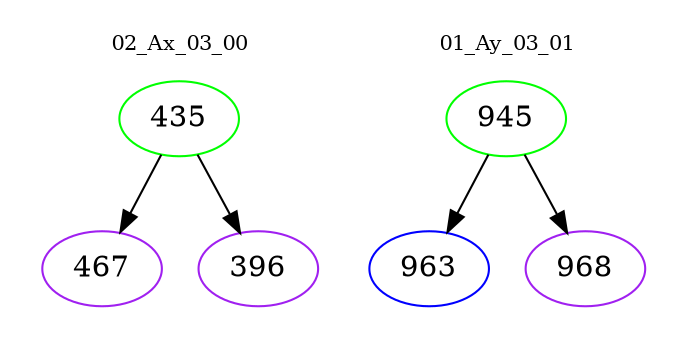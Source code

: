 digraph{
subgraph cluster_0 {
color = white
label = "02_Ax_03_00";
fontsize=10;
T0_435 [label="435", color="green"]
T0_435 -> T0_467 [color="black"]
T0_467 [label="467", color="purple"]
T0_435 -> T0_396 [color="black"]
T0_396 [label="396", color="purple"]
}
subgraph cluster_1 {
color = white
label = "01_Ay_03_01";
fontsize=10;
T1_945 [label="945", color="green"]
T1_945 -> T1_963 [color="black"]
T1_963 [label="963", color="blue"]
T1_945 -> T1_968 [color="black"]
T1_968 [label="968", color="purple"]
}
}
